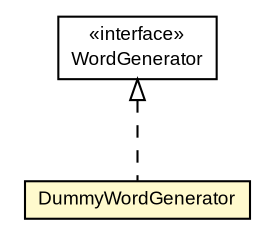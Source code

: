 #!/usr/local/bin/dot
#
# Class diagram 
# Generated by UmlGraph version 4.6 (http://www.spinellis.gr/sw/umlgraph)
#

digraph G {
	edge [fontname="arial",fontsize=10,labelfontname="arial",labelfontsize=10];
	node [fontname="arial",fontsize=10,shape=plaintext];
	// com.octo.captcha.component.word.wordgenerator.WordGenerator
	c12549 [label=<<table border="0" cellborder="1" cellspacing="0" cellpadding="2" port="p" href="./WordGenerator.html">
		<tr><td><table border="0" cellspacing="0" cellpadding="1">
			<tr><td> &laquo;interface&raquo; </td></tr>
			<tr><td> WordGenerator </td></tr>
		</table></td></tr>
		</table>>, fontname="arial", fontcolor="black", fontsize=9.0];
	// com.octo.captcha.component.word.wordgenerator.DummyWordGenerator
	c12551 [label=<<table border="0" cellborder="1" cellspacing="0" cellpadding="2" port="p" bgcolor="lemonChiffon" href="./DummyWordGenerator.html">
		<tr><td><table border="0" cellspacing="0" cellpadding="1">
			<tr><td> DummyWordGenerator </td></tr>
		</table></td></tr>
		</table>>, fontname="arial", fontcolor="black", fontsize=9.0];
	//com.octo.captcha.component.word.wordgenerator.DummyWordGenerator implements com.octo.captcha.component.word.wordgenerator.WordGenerator
	c12549:p -> c12551:p [dir=back,arrowtail=empty,style=dashed];
}

